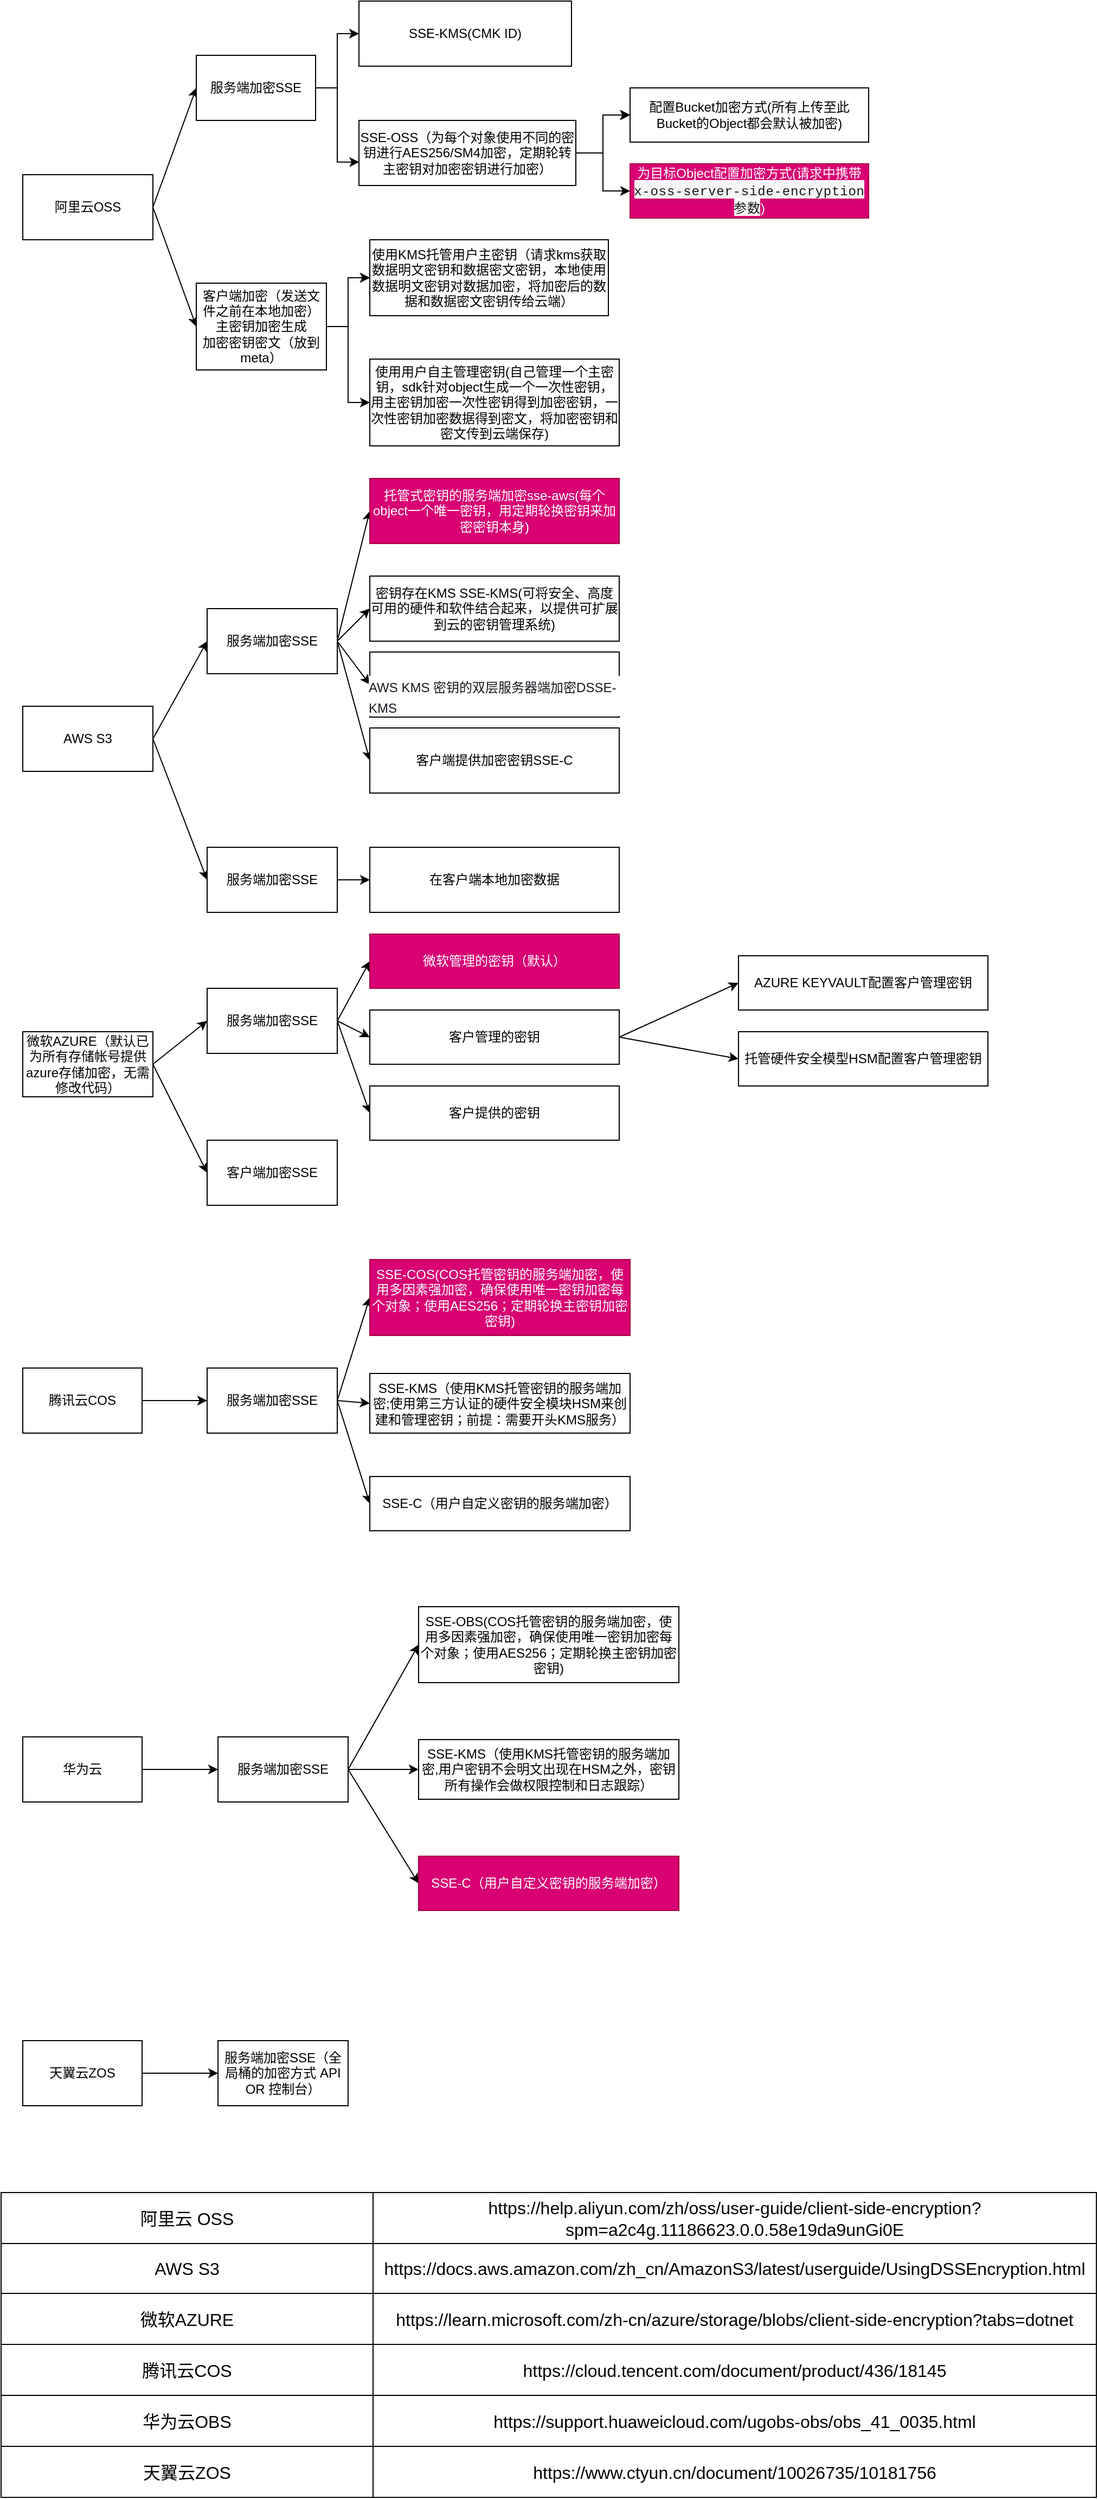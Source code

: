 <mxfile version="23.1.0" type="device">
  <diagram name="第 1 页" id="OyteLu2lPC9mU-3AuGu1">
    <mxGraphModel dx="2933" dy="1560" grid="1" gridSize="10" guides="1" tooltips="1" connect="1" arrows="1" fold="1" page="1" pageScale="1" pageWidth="1654" pageHeight="2336" math="0" shadow="0">
      <root>
        <mxCell id="0" />
        <mxCell id="1" parent="0" />
        <mxCell id="Y3nn_n9hX_ELQsI9iIvF-1" value="阿里云OSS" style="rounded=0;whiteSpace=wrap;html=1;" vertex="1" parent="1">
          <mxGeometry x="20" y="190" width="120" height="60" as="geometry" />
        </mxCell>
        <mxCell id="Y3nn_n9hX_ELQsI9iIvF-2" value="" style="endArrow=classic;html=1;rounded=0;entryX=0;entryY=0.5;entryDx=0;entryDy=0;exitX=1;exitY=0.5;exitDx=0;exitDy=0;" edge="1" parent="1" source="Y3nn_n9hX_ELQsI9iIvF-1" target="Y3nn_n9hX_ELQsI9iIvF-4">
          <mxGeometry width="50" height="50" relative="1" as="geometry">
            <mxPoint x="140" y="180" as="sourcePoint" />
            <mxPoint x="240" y="60" as="targetPoint" />
            <Array as="points" />
          </mxGeometry>
        </mxCell>
        <mxCell id="Y3nn_n9hX_ELQsI9iIvF-3" value="" style="endArrow=classic;html=1;rounded=0;entryX=0;entryY=0.5;entryDx=0;entryDy=0;exitX=1;exitY=0.5;exitDx=0;exitDy=0;" edge="1" parent="1" source="Y3nn_n9hX_ELQsI9iIvF-1" target="Y3nn_n9hX_ELQsI9iIvF-5">
          <mxGeometry width="50" height="50" relative="1" as="geometry">
            <mxPoint x="170" y="160" as="sourcePoint" />
            <mxPoint x="230" y="200" as="targetPoint" />
          </mxGeometry>
        </mxCell>
        <mxCell id="Y3nn_n9hX_ELQsI9iIvF-25" style="edgeStyle=orthogonalEdgeStyle;rounded=0;orthogonalLoop=1;jettySize=auto;html=1;exitX=1;exitY=0.5;exitDx=0;exitDy=0;entryX=0;entryY=0.5;entryDx=0;entryDy=0;" edge="1" parent="1" source="Y3nn_n9hX_ELQsI9iIvF-4" target="Y3nn_n9hX_ELQsI9iIvF-7">
          <mxGeometry relative="1" as="geometry" />
        </mxCell>
        <mxCell id="Y3nn_n9hX_ELQsI9iIvF-4" value="服务端加密SSE" style="rounded=0;whiteSpace=wrap;html=1;" vertex="1" parent="1">
          <mxGeometry x="180" y="80" width="110" height="60" as="geometry" />
        </mxCell>
        <mxCell id="Y3nn_n9hX_ELQsI9iIvF-28" value="" style="edgeStyle=orthogonalEdgeStyle;rounded=0;orthogonalLoop=1;jettySize=auto;html=1;" edge="1" parent="1" source="Y3nn_n9hX_ELQsI9iIvF-5" target="Y3nn_n9hX_ELQsI9iIvF-27">
          <mxGeometry relative="1" as="geometry" />
        </mxCell>
        <mxCell id="Y3nn_n9hX_ELQsI9iIvF-29" value="" style="edgeStyle=orthogonalEdgeStyle;rounded=0;orthogonalLoop=1;jettySize=auto;html=1;" edge="1" parent="1" source="Y3nn_n9hX_ELQsI9iIvF-5" target="Y3nn_n9hX_ELQsI9iIvF-27">
          <mxGeometry relative="1" as="geometry" />
        </mxCell>
        <mxCell id="Y3nn_n9hX_ELQsI9iIvF-30" style="edgeStyle=orthogonalEdgeStyle;rounded=0;orthogonalLoop=1;jettySize=auto;html=1;exitX=1;exitY=0.5;exitDx=0;exitDy=0;entryX=0;entryY=0.5;entryDx=0;entryDy=0;" edge="1" parent="1" source="Y3nn_n9hX_ELQsI9iIvF-5" target="Y3nn_n9hX_ELQsI9iIvF-31">
          <mxGeometry relative="1" as="geometry">
            <mxPoint x="320" y="410" as="targetPoint" />
          </mxGeometry>
        </mxCell>
        <mxCell id="Y3nn_n9hX_ELQsI9iIvF-5" value="客户端加密（发送文件之前在本地加密）主密钥加密生成&lt;br&gt;加密密钥密文（放到meta）" style="rounded=0;whiteSpace=wrap;html=1;" vertex="1" parent="1">
          <mxGeometry x="180" y="290" width="120" height="80" as="geometry" />
        </mxCell>
        <mxCell id="Y3nn_n9hX_ELQsI9iIvF-7" value="SSE-KMS(CMK ID)" style="whiteSpace=wrap;html=1;rounded=0;" vertex="1" parent="1">
          <mxGeometry x="330" y="30" width="196" height="60" as="geometry" />
        </mxCell>
        <mxCell id="Y3nn_n9hX_ELQsI9iIvF-15" value="" style="edgeStyle=orthogonalEdgeStyle;rounded=0;orthogonalLoop=1;jettySize=auto;html=1;" edge="1" parent="1" source="Y3nn_n9hX_ELQsI9iIvF-11" target="Y3nn_n9hX_ELQsI9iIvF-14">
          <mxGeometry relative="1" as="geometry" />
        </mxCell>
        <mxCell id="Y3nn_n9hX_ELQsI9iIvF-16" value="" style="edgeStyle=orthogonalEdgeStyle;rounded=0;orthogonalLoop=1;jettySize=auto;html=1;" edge="1" parent="1" source="Y3nn_n9hX_ELQsI9iIvF-11" target="Y3nn_n9hX_ELQsI9iIvF-14">
          <mxGeometry relative="1" as="geometry" />
        </mxCell>
        <mxCell id="Y3nn_n9hX_ELQsI9iIvF-17" value="" style="edgeStyle=orthogonalEdgeStyle;rounded=0;orthogonalLoop=1;jettySize=auto;html=1;" edge="1" parent="1" source="Y3nn_n9hX_ELQsI9iIvF-11" target="Y3nn_n9hX_ELQsI9iIvF-14">
          <mxGeometry relative="1" as="geometry" />
        </mxCell>
        <mxCell id="Y3nn_n9hX_ELQsI9iIvF-18" value="" style="edgeStyle=orthogonalEdgeStyle;rounded=0;orthogonalLoop=1;jettySize=auto;html=1;" edge="1" parent="1" source="Y3nn_n9hX_ELQsI9iIvF-11" target="Y3nn_n9hX_ELQsI9iIvF-14">
          <mxGeometry relative="1" as="geometry" />
        </mxCell>
        <mxCell id="Y3nn_n9hX_ELQsI9iIvF-21" style="edgeStyle=orthogonalEdgeStyle;rounded=0;orthogonalLoop=1;jettySize=auto;html=1;exitX=1;exitY=0.5;exitDx=0;exitDy=0;entryX=0;entryY=0.5;entryDx=0;entryDy=0;" edge="1" parent="1" source="Y3nn_n9hX_ELQsI9iIvF-11" target="Y3nn_n9hX_ELQsI9iIvF-19">
          <mxGeometry relative="1" as="geometry" />
        </mxCell>
        <mxCell id="Y3nn_n9hX_ELQsI9iIvF-11" value="SSE-OSS（为每个对象使用不同的密钥进行AES256/SM4加密，定期轮转主密钥对加密密钥进行加密）" style="rounded=0;whiteSpace=wrap;html=1;" vertex="1" parent="1">
          <mxGeometry x="330" y="140" width="200" height="60" as="geometry" />
        </mxCell>
        <mxCell id="Y3nn_n9hX_ELQsI9iIvF-14" value="配置Bucket加密方式(所有上传至此Bucket的Object都会默认被加密)" style="rounded=0;whiteSpace=wrap;html=1;" vertex="1" parent="1">
          <mxGeometry x="580" y="110" width="220" height="50" as="geometry" />
        </mxCell>
        <mxCell id="Y3nn_n9hX_ELQsI9iIvF-20" value="" style="edgeStyle=orthogonalEdgeStyle;rounded=0;orthogonalLoop=1;jettySize=auto;html=1;endArrow=classic;endFill=1;strokeColor=none;" edge="1" parent="1" source="Y3nn_n9hX_ELQsI9iIvF-19" target="Y3nn_n9hX_ELQsI9iIvF-11">
          <mxGeometry relative="1" as="geometry" />
        </mxCell>
        <mxCell id="Y3nn_n9hX_ELQsI9iIvF-19" value="为目标Object配置加密方式(&lt;font style=&quot;font-size: 12px;&quot;&gt;请求中携带&lt;span style=&quot;box-sizing: border-box; padding: 0px; margin: 0px; color: rgb(24, 24, 24); font-family: help-font, &amp;quot;helvetica neue&amp;quot;, &amp;quot;pingfang SC&amp;quot;, arial, &amp;quot;hiragino sans gb&amp;quot;, &amp;quot;microsoft yahei ui&amp;quot;, &amp;quot;microsoft yahei&amp;quot;, simsun, sans-serif; letter-spacing: 0.4px; text-align: left; background-color: rgb(255, 255, 255);&quot; class=&quot;ph&quot; id=&quot;codeph-kqq-i26-fyd&quot; data-tag=&quot;ph&quot;&gt;&lt;code style=&quot;box-sizing: border-box; padding: 2px 0px; margin: 0px; font-family: Menlo, Monaco, Consolas, Courier, monospace; background-color: rgba(0, 0, 0, 0.04); border-radius: 3px;&quot; data-spm-anchor-id=&quot;a2c4g.11186623.0.i13.6b1b47802c3QX9&quot; class=&quot;code&quot; data-tag=&quot;code&quot;&gt;x-oss-server-side-encryption&lt;/code&gt;&lt;/span&gt;&lt;span style=&quot;color: rgb(24, 24, 24); font-family: help-font, &amp;quot;helvetica neue&amp;quot;, &amp;quot;pingfang SC&amp;quot;, arial, &amp;quot;hiragino sans gb&amp;quot;, &amp;quot;microsoft yahei ui&amp;quot;, &amp;quot;microsoft yahei&amp;quot;, simsun, sans-serif; letter-spacing: 0.4px; text-align: left; background-color: rgb(255, 255, 255);&quot;&gt;参数&lt;/span&gt;&lt;/font&gt;)" style="rounded=0;whiteSpace=wrap;html=1;fillColor=#d80073;strokeColor=#A50040;fontColor=#ffffff;" vertex="1" parent="1">
          <mxGeometry x="580" y="180" width="220" height="50" as="geometry" />
        </mxCell>
        <mxCell id="Y3nn_n9hX_ELQsI9iIvF-24" style="edgeStyle=orthogonalEdgeStyle;rounded=0;orthogonalLoop=1;jettySize=auto;html=1;exitX=1;exitY=0.5;exitDx=0;exitDy=0;entryX=0.001;entryY=0.64;entryDx=0;entryDy=0;entryPerimeter=0;" edge="1" parent="1" source="Y3nn_n9hX_ELQsI9iIvF-4" target="Y3nn_n9hX_ELQsI9iIvF-11">
          <mxGeometry relative="1" as="geometry" />
        </mxCell>
        <mxCell id="Y3nn_n9hX_ELQsI9iIvF-27" value="使用KMS托管用户主密钥（请求kms获取数据明文密钥和数据密文密钥，本地使用数据明文密钥对数据加密，将加密后的数据和数据密文密钥传给云端）" style="whiteSpace=wrap;html=1;rounded=0;" vertex="1" parent="1">
          <mxGeometry x="340" y="250" width="220" height="70" as="geometry" />
        </mxCell>
        <mxCell id="Y3nn_n9hX_ELQsI9iIvF-31" value="使用用户自主管理密钥(自己管理一个主密钥，sdk针对object生成一个一次性密钥，用主密钥加密一次性密钥得到加密密钥，一次性密钥加密数据得到密文，将加密密钥和密文传到云端保存)" style="whiteSpace=wrap;html=1;rounded=0;" vertex="1" parent="1">
          <mxGeometry x="340" y="360" width="230" height="80" as="geometry" />
        </mxCell>
        <mxCell id="Y3nn_n9hX_ELQsI9iIvF-35" style="rounded=0;orthogonalLoop=1;jettySize=auto;html=1;exitX=1;exitY=0.5;exitDx=0;exitDy=0;entryX=0;entryY=0.5;entryDx=0;entryDy=0;" edge="1" parent="1" source="Y3nn_n9hX_ELQsI9iIvF-32" target="Y3nn_n9hX_ELQsI9iIvF-33">
          <mxGeometry relative="1" as="geometry" />
        </mxCell>
        <mxCell id="Y3nn_n9hX_ELQsI9iIvF-78" style="rounded=0;orthogonalLoop=1;jettySize=auto;html=1;exitX=1;exitY=0.5;exitDx=0;exitDy=0;entryX=0;entryY=0.5;entryDx=0;entryDy=0;" edge="1" parent="1" source="Y3nn_n9hX_ELQsI9iIvF-32" target="Y3nn_n9hX_ELQsI9iIvF-73">
          <mxGeometry relative="1" as="geometry" />
        </mxCell>
        <mxCell id="Y3nn_n9hX_ELQsI9iIvF-32" value="AWS S3" style="rounded=0;whiteSpace=wrap;html=1;" vertex="1" parent="1">
          <mxGeometry x="20" y="680" width="120" height="60" as="geometry" />
        </mxCell>
        <mxCell id="Y3nn_n9hX_ELQsI9iIvF-37" value="" style="rounded=0;orthogonalLoop=1;jettySize=auto;html=1;exitX=1;exitY=0.5;exitDx=0;exitDy=0;entryX=0;entryY=0.5;entryDx=0;entryDy=0;" edge="1" parent="1" source="Y3nn_n9hX_ELQsI9iIvF-33" target="Y3nn_n9hX_ELQsI9iIvF-36">
          <mxGeometry relative="1" as="geometry" />
        </mxCell>
        <mxCell id="Y3nn_n9hX_ELQsI9iIvF-39" style="rounded=0;orthogonalLoop=1;jettySize=auto;html=1;exitX=1;exitY=0.5;exitDx=0;exitDy=0;entryX=0;entryY=0.5;entryDx=0;entryDy=0;" edge="1" parent="1" source="Y3nn_n9hX_ELQsI9iIvF-33" target="Y3nn_n9hX_ELQsI9iIvF-38">
          <mxGeometry relative="1" as="geometry" />
        </mxCell>
        <mxCell id="Y3nn_n9hX_ELQsI9iIvF-70" style="rounded=0;orthogonalLoop=1;jettySize=auto;html=1;exitX=1;exitY=0.5;exitDx=0;exitDy=0;entryX=0;entryY=0.5;entryDx=0;entryDy=0;" edge="1" parent="1" source="Y3nn_n9hX_ELQsI9iIvF-33" target="Y3nn_n9hX_ELQsI9iIvF-69">
          <mxGeometry relative="1" as="geometry" />
        </mxCell>
        <mxCell id="Y3nn_n9hX_ELQsI9iIvF-72" style="rounded=0;orthogonalLoop=1;jettySize=auto;html=1;exitX=1;exitY=0.5;exitDx=0;exitDy=0;entryX=0;entryY=0.5;entryDx=0;entryDy=0;" edge="1" parent="1" source="Y3nn_n9hX_ELQsI9iIvF-33" target="Y3nn_n9hX_ELQsI9iIvF-71">
          <mxGeometry relative="1" as="geometry" />
        </mxCell>
        <mxCell id="Y3nn_n9hX_ELQsI9iIvF-33" value="服务端加密SSE" style="whiteSpace=wrap;html=1;rounded=0;" vertex="1" parent="1">
          <mxGeometry x="190" y="590" width="120" height="60" as="geometry" />
        </mxCell>
        <mxCell id="Y3nn_n9hX_ELQsI9iIvF-36" value="托管式密钥的服务端加密sse-aws(每个object一个唯一密钥，用定期轮换密钥来加密密钥本身)" style="whiteSpace=wrap;html=1;rounded=0;fillColor=#d80073;fontColor=#ffffff;strokeColor=#A50040;" vertex="1" parent="1">
          <mxGeometry x="340" y="470" width="230" height="60" as="geometry" />
        </mxCell>
        <mxCell id="Y3nn_n9hX_ELQsI9iIvF-38" value="密钥存在KMS SSE-KMS(可将安全、高度可用的硬件和软件结合起来，以提供可扩展到云的密钥管理系统)" style="whiteSpace=wrap;html=1;rounded=0;" vertex="1" parent="1">
          <mxGeometry x="340" y="560" width="230" height="60" as="geometry" />
        </mxCell>
        <mxCell id="Y3nn_n9hX_ELQsI9iIvF-53" value="" style="shape=table;startSize=0;container=1;collapsible=0;childLayout=tableLayout;fontSize=16;" vertex="1" parent="1">
          <mxGeometry y="2050" width="1010" height="281" as="geometry" />
        </mxCell>
        <mxCell id="Y3nn_n9hX_ELQsI9iIvF-54" value="" style="shape=tableRow;horizontal=0;startSize=0;swimlaneHead=0;swimlaneBody=0;strokeColor=inherit;top=0;left=0;bottom=0;right=0;collapsible=0;dropTarget=0;fillColor=none;points=[[0,0.5],[1,0.5]];portConstraint=eastwest;fontSize=16;" vertex="1" parent="Y3nn_n9hX_ELQsI9iIvF-53">
          <mxGeometry width="1010" height="47" as="geometry" />
        </mxCell>
        <mxCell id="Y3nn_n9hX_ELQsI9iIvF-55" value="阿里云 OSS" style="shape=partialRectangle;html=1;whiteSpace=wrap;connectable=0;strokeColor=inherit;overflow=hidden;fillColor=none;top=0;left=0;bottom=0;right=0;pointerEvents=1;fontSize=16;" vertex="1" parent="Y3nn_n9hX_ELQsI9iIvF-54">
          <mxGeometry width="343" height="47" as="geometry">
            <mxRectangle width="343" height="47" as="alternateBounds" />
          </mxGeometry>
        </mxCell>
        <mxCell id="Y3nn_n9hX_ELQsI9iIvF-56" value="https://help.aliyun.com/zh/oss/user-guide/client-side-encryption?spm=a2c4g.11186623.0.0.58e19da9unGi0E" style="shape=partialRectangle;html=1;whiteSpace=wrap;connectable=0;strokeColor=inherit;overflow=hidden;fillColor=none;top=0;left=0;bottom=0;right=0;pointerEvents=1;fontSize=16;" vertex="1" parent="Y3nn_n9hX_ELQsI9iIvF-54">
          <mxGeometry x="343" width="667" height="47" as="geometry">
            <mxRectangle width="667" height="47" as="alternateBounds" />
          </mxGeometry>
        </mxCell>
        <mxCell id="Y3nn_n9hX_ELQsI9iIvF-58" value="" style="shape=tableRow;horizontal=0;startSize=0;swimlaneHead=0;swimlaneBody=0;strokeColor=inherit;top=0;left=0;bottom=0;right=0;collapsible=0;dropTarget=0;fillColor=none;points=[[0,0.5],[1,0.5]];portConstraint=eastwest;fontSize=16;" vertex="1" parent="Y3nn_n9hX_ELQsI9iIvF-53">
          <mxGeometry y="47" width="1010" height="46" as="geometry" />
        </mxCell>
        <mxCell id="Y3nn_n9hX_ELQsI9iIvF-59" value="AWS S3" style="shape=partialRectangle;html=1;whiteSpace=wrap;connectable=0;strokeColor=inherit;overflow=hidden;fillColor=none;top=0;left=0;bottom=0;right=0;pointerEvents=1;fontSize=16;" vertex="1" parent="Y3nn_n9hX_ELQsI9iIvF-58">
          <mxGeometry width="343" height="46" as="geometry">
            <mxRectangle width="343" height="46" as="alternateBounds" />
          </mxGeometry>
        </mxCell>
        <UserObject label="https://docs.aws.amazon.com/zh_cn/AmazonS3/latest/userguide/UsingDSSEncryption.html" link="https://docs.aws.amazon.com/zh_cn/AmazonS3/latest/userguide/UsingDSSEncryption.html" id="Y3nn_n9hX_ELQsI9iIvF-60">
          <mxCell style="shape=partialRectangle;html=1;whiteSpace=wrap;connectable=0;strokeColor=inherit;overflow=hidden;fillColor=none;top=0;left=0;bottom=0;right=0;pointerEvents=1;fontSize=16;" vertex="1" parent="Y3nn_n9hX_ELQsI9iIvF-58">
            <mxGeometry x="343" width="667" height="46" as="geometry">
              <mxRectangle width="667" height="46" as="alternateBounds" />
            </mxGeometry>
          </mxCell>
        </UserObject>
        <mxCell id="Y3nn_n9hX_ELQsI9iIvF-62" value="" style="shape=tableRow;horizontal=0;startSize=0;swimlaneHead=0;swimlaneBody=0;strokeColor=inherit;top=0;left=0;bottom=0;right=0;collapsible=0;dropTarget=0;fillColor=none;points=[[0,0.5],[1,0.5]];portConstraint=eastwest;fontSize=16;" vertex="1" parent="Y3nn_n9hX_ELQsI9iIvF-53">
          <mxGeometry y="93" width="1010" height="47" as="geometry" />
        </mxCell>
        <mxCell id="Y3nn_n9hX_ELQsI9iIvF-63" value="微软AZURE" style="shape=partialRectangle;html=1;whiteSpace=wrap;connectable=0;strokeColor=inherit;overflow=hidden;fillColor=none;top=0;left=0;bottom=0;right=0;pointerEvents=1;fontSize=16;" vertex="1" parent="Y3nn_n9hX_ELQsI9iIvF-62">
          <mxGeometry width="343" height="47" as="geometry">
            <mxRectangle width="343" height="47" as="alternateBounds" />
          </mxGeometry>
        </mxCell>
        <UserObject label="https://learn.microsoft.com/zh-cn/azure/storage/blobs/client-side-encryption?tabs=dotnet" link="https://learn.microsoft.com/zh-cn/azure/storage/blobs/client-side-encryption?tabs=dotnet" id="Y3nn_n9hX_ELQsI9iIvF-64">
          <mxCell style="shape=partialRectangle;html=1;whiteSpace=wrap;connectable=0;strokeColor=inherit;overflow=hidden;fillColor=none;top=0;left=0;bottom=0;right=0;pointerEvents=1;fontSize=16;" vertex="1" parent="Y3nn_n9hX_ELQsI9iIvF-62">
            <mxGeometry x="343" width="667" height="47" as="geometry">
              <mxRectangle width="667" height="47" as="alternateBounds" />
            </mxGeometry>
          </mxCell>
        </UserObject>
        <mxCell id="Y3nn_n9hX_ELQsI9iIvF-66" style="shape=tableRow;horizontal=0;startSize=0;swimlaneHead=0;swimlaneBody=0;strokeColor=inherit;top=0;left=0;bottom=0;right=0;collapsible=0;dropTarget=0;fillColor=none;points=[[0,0.5],[1,0.5]];portConstraint=eastwest;fontSize=16;" vertex="1" parent="Y3nn_n9hX_ELQsI9iIvF-53">
          <mxGeometry y="140" width="1010" height="47" as="geometry" />
        </mxCell>
        <mxCell id="Y3nn_n9hX_ELQsI9iIvF-67" value="腾讯云COS" style="shape=partialRectangle;html=1;whiteSpace=wrap;connectable=0;strokeColor=inherit;overflow=hidden;fillColor=none;top=0;left=0;bottom=0;right=0;pointerEvents=1;fontSize=16;" vertex="1" parent="Y3nn_n9hX_ELQsI9iIvF-66">
          <mxGeometry width="343" height="47" as="geometry">
            <mxRectangle width="343" height="47" as="alternateBounds" />
          </mxGeometry>
        </mxCell>
        <UserObject label="https://cloud.tencent.com/document/product/436/18145" link="https://cloud.tencent.com/document/product/436/18145" id="Y3nn_n9hX_ELQsI9iIvF-68">
          <mxCell style="shape=partialRectangle;html=1;whiteSpace=wrap;connectable=0;strokeColor=inherit;overflow=hidden;fillColor=none;top=0;left=0;bottom=0;right=0;pointerEvents=1;fontSize=16;" vertex="1" parent="Y3nn_n9hX_ELQsI9iIvF-66">
            <mxGeometry x="343" width="667" height="47" as="geometry">
              <mxRectangle width="667" height="47" as="alternateBounds" />
            </mxGeometry>
          </mxCell>
        </UserObject>
        <mxCell id="Y3nn_n9hX_ELQsI9iIvF-114" style="shape=tableRow;horizontal=0;startSize=0;swimlaneHead=0;swimlaneBody=0;strokeColor=inherit;top=0;left=0;bottom=0;right=0;collapsible=0;dropTarget=0;fillColor=none;points=[[0,0.5],[1,0.5]];portConstraint=eastwest;fontSize=16;" vertex="1" parent="Y3nn_n9hX_ELQsI9iIvF-53">
          <mxGeometry y="187" width="1010" height="47" as="geometry" />
        </mxCell>
        <mxCell id="Y3nn_n9hX_ELQsI9iIvF-115" value="华为云OBS" style="shape=partialRectangle;html=1;whiteSpace=wrap;connectable=0;strokeColor=inherit;overflow=hidden;fillColor=none;top=0;left=0;bottom=0;right=0;pointerEvents=1;fontSize=16;" vertex="1" parent="Y3nn_n9hX_ELQsI9iIvF-114">
          <mxGeometry width="343" height="47" as="geometry">
            <mxRectangle width="343" height="47" as="alternateBounds" />
          </mxGeometry>
        </mxCell>
        <mxCell id="Y3nn_n9hX_ELQsI9iIvF-116" value="https://support.huaweicloud.com/ugobs-obs/obs_41_0035.html" style="shape=partialRectangle;html=1;whiteSpace=wrap;connectable=0;strokeColor=inherit;overflow=hidden;fillColor=none;top=0;left=0;bottom=0;right=0;pointerEvents=1;fontSize=16;" vertex="1" parent="Y3nn_n9hX_ELQsI9iIvF-114">
          <mxGeometry x="343" width="667" height="47" as="geometry">
            <mxRectangle width="667" height="47" as="alternateBounds" />
          </mxGeometry>
        </mxCell>
        <mxCell id="Y3nn_n9hX_ELQsI9iIvF-117" style="shape=tableRow;horizontal=0;startSize=0;swimlaneHead=0;swimlaneBody=0;strokeColor=inherit;top=0;left=0;bottom=0;right=0;collapsible=0;dropTarget=0;fillColor=none;points=[[0,0.5],[1,0.5]];portConstraint=eastwest;fontSize=16;" vertex="1" parent="Y3nn_n9hX_ELQsI9iIvF-53">
          <mxGeometry y="234" width="1010" height="47" as="geometry" />
        </mxCell>
        <mxCell id="Y3nn_n9hX_ELQsI9iIvF-118" value="天翼云ZOS" style="shape=partialRectangle;html=1;whiteSpace=wrap;connectable=0;strokeColor=inherit;overflow=hidden;fillColor=none;top=0;left=0;bottom=0;right=0;pointerEvents=1;fontSize=16;" vertex="1" parent="Y3nn_n9hX_ELQsI9iIvF-117">
          <mxGeometry width="343" height="47" as="geometry">
            <mxRectangle width="343" height="47" as="alternateBounds" />
          </mxGeometry>
        </mxCell>
        <mxCell id="Y3nn_n9hX_ELQsI9iIvF-119" value="https://www.ctyun.cn/document/10026735/10181756" style="shape=partialRectangle;html=1;whiteSpace=wrap;connectable=0;strokeColor=inherit;overflow=hidden;fillColor=none;top=0;left=0;bottom=0;right=0;pointerEvents=1;fontSize=16;" vertex="1" parent="Y3nn_n9hX_ELQsI9iIvF-117">
          <mxGeometry x="343" width="667" height="47" as="geometry">
            <mxRectangle width="667" height="47" as="alternateBounds" />
          </mxGeometry>
        </mxCell>
        <mxCell id="Y3nn_n9hX_ELQsI9iIvF-69" value="&lt;h1 style=&quot;margin: 30px 0px 10px; font-weight: 300; line-height: 60%; padding: 0px; scroll-margin-top: 100px; text-align: start; background-color: rgb(255, 255, 255);&quot; id=&quot;UsingDSSEncryption&quot; class=&quot;topictitle&quot;&gt;&lt;font color=&quot;#16191f&quot; face=&quot;Helvetica&quot; style=&quot;font-size: 12px;&quot;&gt;AWS KMS 密钥的双层服务器端加密DSSE-KMS&lt;/font&gt;&lt;/h1&gt;" style="whiteSpace=wrap;html=1;rounded=0;verticalAlign=middle;spacing=0;" vertex="1" parent="1">
          <mxGeometry x="340" y="630" width="230" height="60" as="geometry" />
        </mxCell>
        <mxCell id="Y3nn_n9hX_ELQsI9iIvF-71" value="客户端提供加密密钥SSE-C" style="whiteSpace=wrap;html=1;rounded=0;" vertex="1" parent="1">
          <mxGeometry x="340" y="700" width="230" height="60" as="geometry" />
        </mxCell>
        <mxCell id="Y3nn_n9hX_ELQsI9iIvF-76" style="edgeStyle=orthogonalEdgeStyle;rounded=0;orthogonalLoop=1;jettySize=auto;html=1;exitX=1;exitY=0.5;exitDx=0;exitDy=0;entryX=0;entryY=0.5;entryDx=0;entryDy=0;" edge="1" parent="1" source="Y3nn_n9hX_ELQsI9iIvF-73" target="Y3nn_n9hX_ELQsI9iIvF-75">
          <mxGeometry relative="1" as="geometry" />
        </mxCell>
        <mxCell id="Y3nn_n9hX_ELQsI9iIvF-73" value="服务端加密SSE" style="whiteSpace=wrap;html=1;rounded=0;" vertex="1" parent="1">
          <mxGeometry x="190" y="810" width="120" height="60" as="geometry" />
        </mxCell>
        <mxCell id="Y3nn_n9hX_ELQsI9iIvF-75" value="在客户端本地加密数据" style="whiteSpace=wrap;html=1;rounded=0;" vertex="1" parent="1">
          <mxGeometry x="340" y="810" width="230" height="60" as="geometry" />
        </mxCell>
        <mxCell id="Y3nn_n9hX_ELQsI9iIvF-81" style="rounded=0;orthogonalLoop=1;jettySize=auto;html=1;exitX=1;exitY=0.5;exitDx=0;exitDy=0;entryX=0;entryY=0.5;entryDx=0;entryDy=0;" edge="1" parent="1" source="Y3nn_n9hX_ELQsI9iIvF-79" target="Y3nn_n9hX_ELQsI9iIvF-80">
          <mxGeometry relative="1" as="geometry" />
        </mxCell>
        <mxCell id="Y3nn_n9hX_ELQsI9iIvF-93" style="rounded=0;orthogonalLoop=1;jettySize=auto;html=1;exitX=1;exitY=0.5;exitDx=0;exitDy=0;" edge="1" parent="1" source="Y3nn_n9hX_ELQsI9iIvF-79">
          <mxGeometry relative="1" as="geometry">
            <mxPoint x="190" y="1110" as="targetPoint" />
          </mxGeometry>
        </mxCell>
        <mxCell id="Y3nn_n9hX_ELQsI9iIvF-79" value="微软AZURE（默认已为所有存储帐号提供azure存储加密，无需修改代码）" style="rounded=0;whiteSpace=wrap;html=1;" vertex="1" parent="1">
          <mxGeometry x="20" y="980" width="120" height="60" as="geometry" />
        </mxCell>
        <mxCell id="Y3nn_n9hX_ELQsI9iIvF-84" style="rounded=0;orthogonalLoop=1;jettySize=auto;html=1;exitX=1;exitY=0.5;exitDx=0;exitDy=0;entryX=0;entryY=0.5;entryDx=0;entryDy=0;" edge="1" parent="1" source="Y3nn_n9hX_ELQsI9iIvF-80" target="Y3nn_n9hX_ELQsI9iIvF-82">
          <mxGeometry relative="1" as="geometry" />
        </mxCell>
        <mxCell id="Y3nn_n9hX_ELQsI9iIvF-87" style="rounded=0;orthogonalLoop=1;jettySize=auto;html=1;exitX=1;exitY=0.5;exitDx=0;exitDy=0;entryX=0;entryY=0.5;entryDx=0;entryDy=0;" edge="1" parent="1" source="Y3nn_n9hX_ELQsI9iIvF-80" target="Y3nn_n9hX_ELQsI9iIvF-85">
          <mxGeometry relative="1" as="geometry" />
        </mxCell>
        <mxCell id="Y3nn_n9hX_ELQsI9iIvF-88" style="rounded=0;orthogonalLoop=1;jettySize=auto;html=1;exitX=1;exitY=0.5;exitDx=0;exitDy=0;entryX=0;entryY=0.5;entryDx=0;entryDy=0;" edge="1" parent="1" source="Y3nn_n9hX_ELQsI9iIvF-80" target="Y3nn_n9hX_ELQsI9iIvF-86">
          <mxGeometry relative="1" as="geometry" />
        </mxCell>
        <mxCell id="Y3nn_n9hX_ELQsI9iIvF-80" value="服务端加密SSE" style="whiteSpace=wrap;html=1;rounded=0;" vertex="1" parent="1">
          <mxGeometry x="190" y="940" width="120" height="60" as="geometry" />
        </mxCell>
        <mxCell id="Y3nn_n9hX_ELQsI9iIvF-82" value="微软管理的密钥（默认）" style="whiteSpace=wrap;html=1;rounded=0;fillColor=#d80073;fontColor=#ffffff;strokeColor=#A50040;" vertex="1" parent="1">
          <mxGeometry x="340" y="890" width="230" height="50" as="geometry" />
        </mxCell>
        <mxCell id="Y3nn_n9hX_ELQsI9iIvF-90" style="rounded=0;orthogonalLoop=1;jettySize=auto;html=1;exitX=1;exitY=0.5;exitDx=0;exitDy=0;entryX=0;entryY=0.5;entryDx=0;entryDy=0;" edge="1" parent="1" source="Y3nn_n9hX_ELQsI9iIvF-85" target="Y3nn_n9hX_ELQsI9iIvF-89">
          <mxGeometry relative="1" as="geometry" />
        </mxCell>
        <mxCell id="Y3nn_n9hX_ELQsI9iIvF-92" style="rounded=0;orthogonalLoop=1;jettySize=auto;html=1;exitX=1;exitY=0.5;exitDx=0;exitDy=0;entryX=0;entryY=0.5;entryDx=0;entryDy=0;" edge="1" parent="1" source="Y3nn_n9hX_ELQsI9iIvF-85" target="Y3nn_n9hX_ELQsI9iIvF-91">
          <mxGeometry relative="1" as="geometry" />
        </mxCell>
        <mxCell id="Y3nn_n9hX_ELQsI9iIvF-85" value="客户管理的密钥" style="whiteSpace=wrap;html=1;rounded=0;" vertex="1" parent="1">
          <mxGeometry x="340" y="960" width="230" height="50" as="geometry" />
        </mxCell>
        <mxCell id="Y3nn_n9hX_ELQsI9iIvF-86" value="客户提供的密钥" style="whiteSpace=wrap;html=1;rounded=0;" vertex="1" parent="1">
          <mxGeometry x="340" y="1030" width="230" height="50" as="geometry" />
        </mxCell>
        <mxCell id="Y3nn_n9hX_ELQsI9iIvF-89" value="AZURE KEYVAULT配置客户管理密钥" style="whiteSpace=wrap;html=1;rounded=0;" vertex="1" parent="1">
          <mxGeometry x="680" y="910" width="230" height="50" as="geometry" />
        </mxCell>
        <mxCell id="Y3nn_n9hX_ELQsI9iIvF-91" value="托管硬件安全模型HSM配置客户管理密钥" style="whiteSpace=wrap;html=1;rounded=0;" vertex="1" parent="1">
          <mxGeometry x="680" y="980" width="230" height="50" as="geometry" />
        </mxCell>
        <mxCell id="Y3nn_n9hX_ELQsI9iIvF-94" value="客户端加密SSE" style="whiteSpace=wrap;html=1;rounded=0;" vertex="1" parent="1">
          <mxGeometry x="190" y="1080" width="120" height="60" as="geometry" />
        </mxCell>
        <mxCell id="Y3nn_n9hX_ELQsI9iIvF-97" style="edgeStyle=orthogonalEdgeStyle;rounded=0;orthogonalLoop=1;jettySize=auto;html=1;exitX=1;exitY=0.5;exitDx=0;exitDy=0;entryX=0;entryY=0.5;entryDx=0;entryDy=0;" edge="1" parent="1" source="Y3nn_n9hX_ELQsI9iIvF-95" target="Y3nn_n9hX_ELQsI9iIvF-96">
          <mxGeometry relative="1" as="geometry" />
        </mxCell>
        <mxCell id="Y3nn_n9hX_ELQsI9iIvF-95" value="腾讯云COS" style="rounded=0;whiteSpace=wrap;html=1;" vertex="1" parent="1">
          <mxGeometry x="20" y="1290" width="110" height="60" as="geometry" />
        </mxCell>
        <mxCell id="Y3nn_n9hX_ELQsI9iIvF-101" style="rounded=0;orthogonalLoop=1;jettySize=auto;html=1;exitX=1;exitY=0.5;exitDx=0;exitDy=0;entryX=0;entryY=0.5;entryDx=0;entryDy=0;" edge="1" parent="1" source="Y3nn_n9hX_ELQsI9iIvF-96" target="Y3nn_n9hX_ELQsI9iIvF-98">
          <mxGeometry relative="1" as="geometry" />
        </mxCell>
        <mxCell id="Y3nn_n9hX_ELQsI9iIvF-102" style="rounded=0;orthogonalLoop=1;jettySize=auto;html=1;exitX=1;exitY=0.5;exitDx=0;exitDy=0;entryX=0;entryY=0.5;entryDx=0;entryDy=0;" edge="1" parent="1" source="Y3nn_n9hX_ELQsI9iIvF-96" target="Y3nn_n9hX_ELQsI9iIvF-99">
          <mxGeometry relative="1" as="geometry" />
        </mxCell>
        <mxCell id="Y3nn_n9hX_ELQsI9iIvF-103" style="rounded=0;orthogonalLoop=1;jettySize=auto;html=1;exitX=1;exitY=0.5;exitDx=0;exitDy=0;entryX=0;entryY=0.5;entryDx=0;entryDy=0;" edge="1" parent="1" source="Y3nn_n9hX_ELQsI9iIvF-96" target="Y3nn_n9hX_ELQsI9iIvF-100">
          <mxGeometry relative="1" as="geometry" />
        </mxCell>
        <mxCell id="Y3nn_n9hX_ELQsI9iIvF-96" value="服务端加密SSE" style="whiteSpace=wrap;html=1;rounded=0;" vertex="1" parent="1">
          <mxGeometry x="190" y="1290" width="120" height="60" as="geometry" />
        </mxCell>
        <mxCell id="Y3nn_n9hX_ELQsI9iIvF-98" value="SSE-COS(COS托管密钥的服务端加密，使用多因素强加密，确保使用唯一密钥加密每个对象；使用AES256；定期轮换主密钥加密密钥)" style="whiteSpace=wrap;html=1;rounded=0;fillColor=#d80073;fontColor=#ffffff;strokeColor=#A50040;" vertex="1" parent="1">
          <mxGeometry x="340" y="1190" width="240" height="70" as="geometry" />
        </mxCell>
        <mxCell id="Y3nn_n9hX_ELQsI9iIvF-99" value="SSE-KMS（使用KMS托管密钥的服务端加密;使用第三方认证的硬件安全模块HSM来创建和管理密钥；前提：需要开头KMS服务）" style="whiteSpace=wrap;html=1;rounded=0;" vertex="1" parent="1">
          <mxGeometry x="340" y="1295" width="240" height="55" as="geometry" />
        </mxCell>
        <mxCell id="Y3nn_n9hX_ELQsI9iIvF-100" value="SSE-C（用户自定义密钥的服务端加密）" style="whiteSpace=wrap;html=1;rounded=0;" vertex="1" parent="1">
          <mxGeometry x="340" y="1390" width="240" height="50" as="geometry" />
        </mxCell>
        <mxCell id="Y3nn_n9hX_ELQsI9iIvF-106" style="edgeStyle=orthogonalEdgeStyle;rounded=0;orthogonalLoop=1;jettySize=auto;html=1;exitX=1;exitY=0.5;exitDx=0;exitDy=0;entryX=0;entryY=0.5;entryDx=0;entryDy=0;" edge="1" parent="1" source="Y3nn_n9hX_ELQsI9iIvF-104" target="Y3nn_n9hX_ELQsI9iIvF-105">
          <mxGeometry relative="1" as="geometry" />
        </mxCell>
        <mxCell id="Y3nn_n9hX_ELQsI9iIvF-104" value="华为云" style="rounded=0;whiteSpace=wrap;html=1;" vertex="1" parent="1">
          <mxGeometry x="20" y="1630" width="110" height="60" as="geometry" />
        </mxCell>
        <mxCell id="Y3nn_n9hX_ELQsI9iIvF-111" style="rounded=0;orthogonalLoop=1;jettySize=auto;html=1;exitX=1;exitY=0.5;exitDx=0;exitDy=0;entryX=0;entryY=0.5;entryDx=0;entryDy=0;" edge="1" parent="1" source="Y3nn_n9hX_ELQsI9iIvF-105" target="Y3nn_n9hX_ELQsI9iIvF-108">
          <mxGeometry relative="1" as="geometry" />
        </mxCell>
        <mxCell id="Y3nn_n9hX_ELQsI9iIvF-112" style="edgeStyle=orthogonalEdgeStyle;rounded=0;orthogonalLoop=1;jettySize=auto;html=1;exitX=1;exitY=0.5;exitDx=0;exitDy=0;entryX=0;entryY=0.5;entryDx=0;entryDy=0;" edge="1" parent="1" source="Y3nn_n9hX_ELQsI9iIvF-105" target="Y3nn_n9hX_ELQsI9iIvF-109">
          <mxGeometry relative="1" as="geometry" />
        </mxCell>
        <mxCell id="Y3nn_n9hX_ELQsI9iIvF-113" style="rounded=0;orthogonalLoop=1;jettySize=auto;html=1;exitX=1;exitY=0.5;exitDx=0;exitDy=0;entryX=0;entryY=0.5;entryDx=0;entryDy=0;" edge="1" parent="1" source="Y3nn_n9hX_ELQsI9iIvF-105" target="Y3nn_n9hX_ELQsI9iIvF-110">
          <mxGeometry relative="1" as="geometry" />
        </mxCell>
        <mxCell id="Y3nn_n9hX_ELQsI9iIvF-105" value="服务端加密SSE" style="whiteSpace=wrap;html=1;rounded=0;" vertex="1" parent="1">
          <mxGeometry x="200" y="1630" width="120" height="60" as="geometry" />
        </mxCell>
        <mxCell id="Y3nn_n9hX_ELQsI9iIvF-108" value="SSE-OBS(COS托管密钥的服务端加密，使用多因素强加密，确保使用唯一密钥加密每个对象；使用AES256；定期轮换主密钥加密密钥)" style="whiteSpace=wrap;html=1;rounded=0;" vertex="1" parent="1">
          <mxGeometry x="385" y="1510" width="240" height="70" as="geometry" />
        </mxCell>
        <mxCell id="Y3nn_n9hX_ELQsI9iIvF-109" value="SSE-KMS（使用KMS托管密钥的服务端加密,用户密钥不会明文出现在HSM之外，密钥所有操作会做权限控制和日志跟踪）" style="whiteSpace=wrap;html=1;rounded=0;" vertex="1" parent="1">
          <mxGeometry x="385" y="1632.5" width="240" height="55" as="geometry" />
        </mxCell>
        <mxCell id="Y3nn_n9hX_ELQsI9iIvF-110" value="SSE-C（用户自定义密钥的服务端加密）" style="whiteSpace=wrap;html=1;rounded=0;fillColor=#d80073;fontColor=#ffffff;strokeColor=#A50040;" vertex="1" parent="1">
          <mxGeometry x="385" y="1740" width="240" height="50" as="geometry" />
        </mxCell>
        <mxCell id="Y3nn_n9hX_ELQsI9iIvF-122" style="edgeStyle=orthogonalEdgeStyle;rounded=0;orthogonalLoop=1;jettySize=auto;html=1;exitX=1;exitY=0.5;exitDx=0;exitDy=0;" edge="1" parent="1" source="Y3nn_n9hX_ELQsI9iIvF-120" target="Y3nn_n9hX_ELQsI9iIvF-121">
          <mxGeometry relative="1" as="geometry" />
        </mxCell>
        <mxCell id="Y3nn_n9hX_ELQsI9iIvF-120" value="天翼云ZOS" style="rounded=0;whiteSpace=wrap;html=1;" vertex="1" parent="1">
          <mxGeometry x="20" y="1910" width="110" height="60" as="geometry" />
        </mxCell>
        <mxCell id="Y3nn_n9hX_ELQsI9iIvF-121" value="服务端加密SSE（全局桶的加密方式 API OR 控制台）" style="whiteSpace=wrap;html=1;rounded=0;" vertex="1" parent="1">
          <mxGeometry x="200" y="1910" width="120" height="60" as="geometry" />
        </mxCell>
      </root>
    </mxGraphModel>
  </diagram>
</mxfile>
